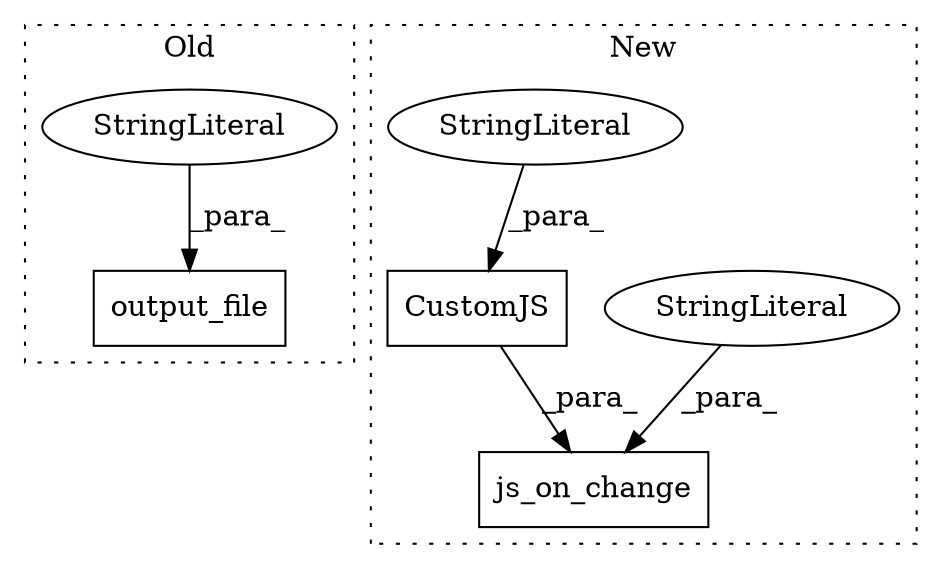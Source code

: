 digraph G {
subgraph cluster0 {
1 [label="output_file" a="32" s="172,203" l="12,1" shape="box"];
5 [label="StringLiteral" a="45" s="184" l="19" shape="ellipse"];
label = "Old";
style="dotted";
}
subgraph cluster1 {
2 [label="js_on_change" a="32" s="429,535" l="13,1" shape="box"];
3 [label="CustomJS" a="32" s="450,534" l="9,1" shape="box"];
4 [label="StringLiteral" a="45" s="442" l="7" shape="ellipse"];
6 [label="StringLiteral" a="45" s="459" l="75" shape="ellipse"];
label = "New";
style="dotted";
}
3 -> 2 [label="_para_"];
4 -> 2 [label="_para_"];
5 -> 1 [label="_para_"];
6 -> 3 [label="_para_"];
}